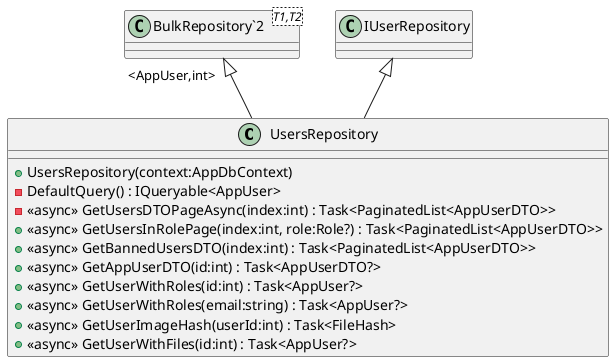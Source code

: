 @startuml
class UsersRepository {
    + UsersRepository(context:AppDbContext)
    - DefaultQuery() : IQueryable<AppUser>
    - <<async>> GetUsersDTOPageAsync(index:int) : Task<PaginatedList<AppUserDTO>>
    + <<async>> GetUsersInRolePage(index:int, role:Role?) : Task<PaginatedList<AppUserDTO>>
    + <<async>> GetBannedUsersDTO(index:int) : Task<PaginatedList<AppUserDTO>>
    + <<async>> GetAppUserDTO(id:int) : Task<AppUserDTO?>
    + <<async>> GetUserWithRoles(id:int) : Task<AppUser?>
    + <<async>> GetUserWithRoles(email:string) : Task<AppUser?>
    + <<async>> GetUserImageHash(userId:int) : Task<FileHash>
    + <<async>> GetUserWithFiles(id:int) : Task<AppUser?>
}
class "BulkRepository`2"<T1,T2> {
}
"BulkRepository`2" "<AppUser,int>" <|-- UsersRepository
IUserRepository <|-- UsersRepository
@enduml
